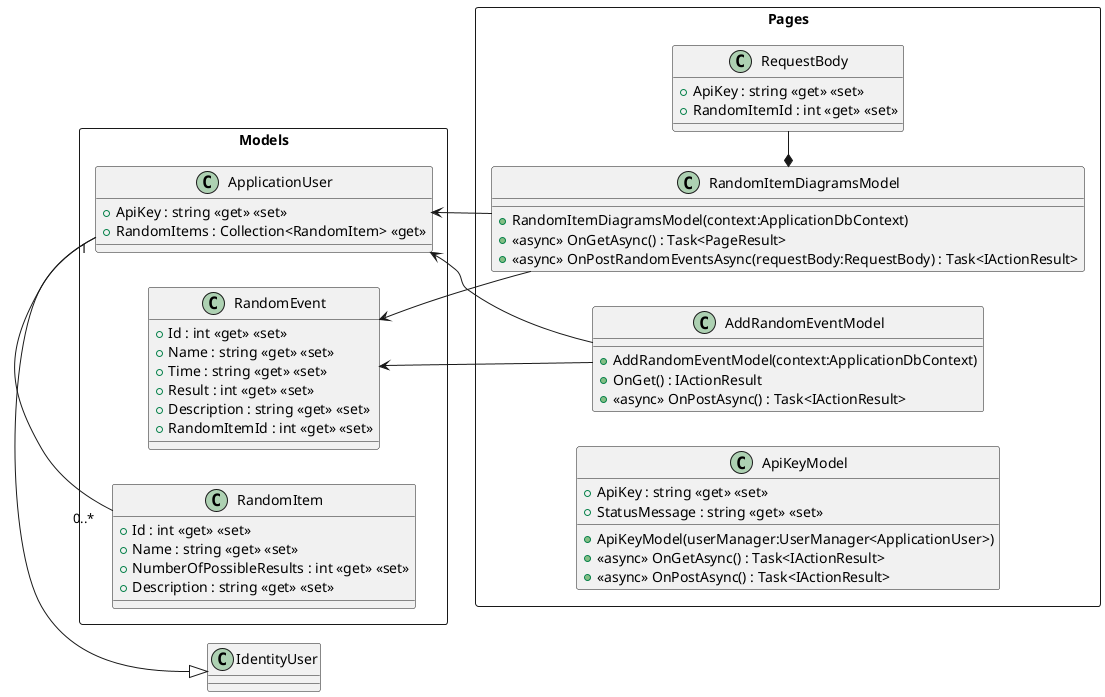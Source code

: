 @startuml Class Diagram
left to right direction
skinparam shadowing false

package Models <<rectangle>> {
    class ApplicationUser {
        + ApiKey : string <<get>> <<set>>
        + RandomItems : Collection<RandomItem> <<get>>
    }

    class RandomEvent {
        + Id : int <<get>> <<set>>
        + Name : string <<get>> <<set>>
        + Time : string <<get>> <<set>>
        + Result : int <<get>> <<set>>
        + Description : string <<get>> <<set>>
        + RandomItemId : int <<get>> <<set>>
    }

    class RandomItem {
        + Id : int <<get>> <<set>>
        + Name : string <<get>> <<set>>
        + NumberOfPossibleResults : int <<get>> <<set>>
        + Description : string <<get>> <<set>>
    }
}

package Pages <<rectangle>> {
    class RandomItemDiagramsModel {
        + RandomItemDiagramsModel(context:ApplicationDbContext)
        + <<async>> OnGetAsync() : Task<PageResult>
        + <<async>> OnPostRandomEventsAsync(requestBody:RequestBody) : Task<IActionResult>
    }
    class RequestBody {
        + ApiKey : string <<get>> <<set>>
        + RandomItemId : int <<get>> <<set>>
    }
    
    class AddRandomEventModel {
        + AddRandomEventModel(context:ApplicationDbContext)
        + OnGet() : IActionResult
        + <<async>> OnPostAsync() : Task<IActionResult>
    }

    class ApiKeyModel {
        + ApiKeyModel(userManager:UserManager<ApplicationUser>)
        + ApiKey : string <<get>> <<set>>
        + StatusMessage : string <<get>> <<set>>
        + <<async>> OnGetAsync() : Task<IActionResult>
        + <<async>> OnPostAsync() : Task<IActionResult>
    }
}

ApplicationUser "1" -left- "0..*   " RandomItem
ApplicationUser -left-|> IdentityUser
RandomItemDiagramsModel -up-> RandomEvent
RandomItemDiagramsModel -up-> ApplicationUser
RandomItemDiagramsModel *-right- RequestBody
AddRandomEventModel --> RandomEvent
AddRandomEventModel --> ApplicationUser

@enduml
